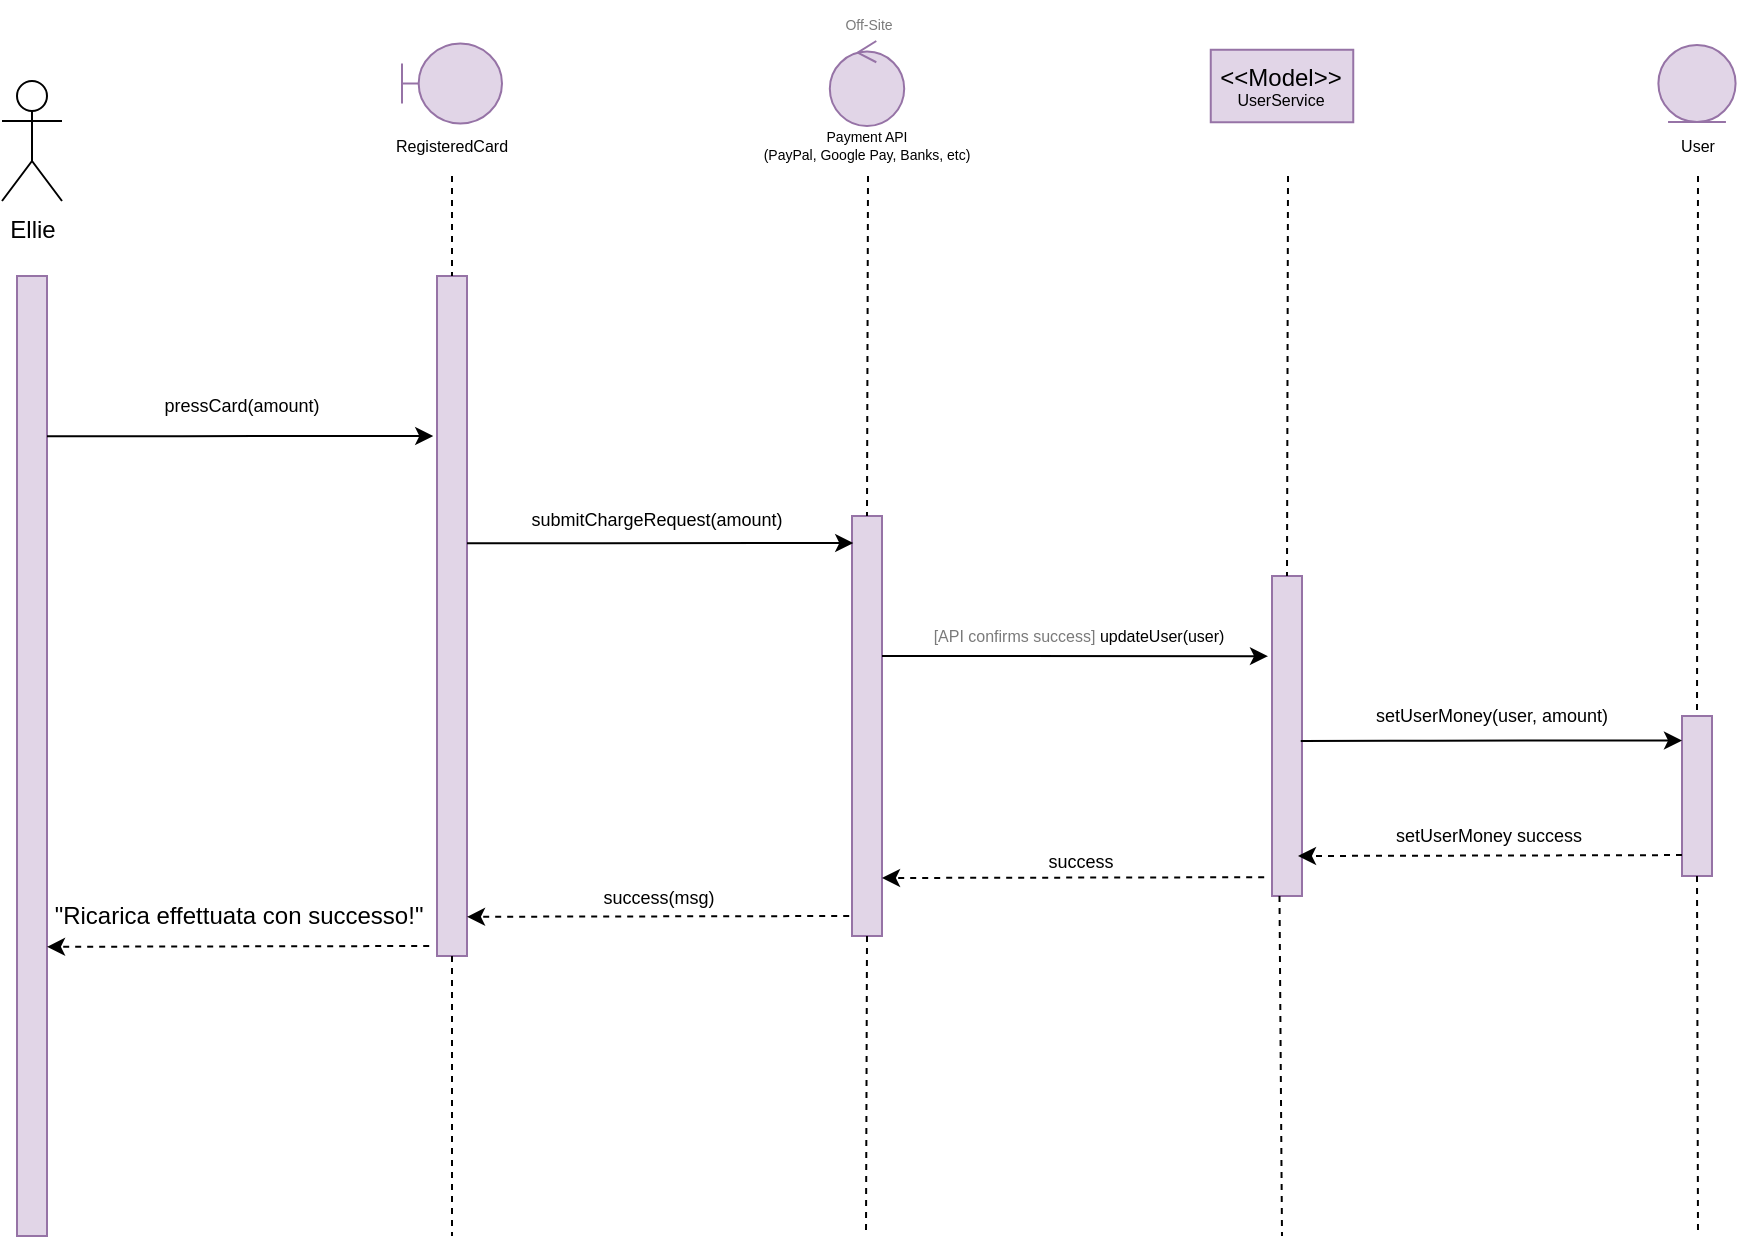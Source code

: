 <mxfile version="15.6.8" type="device"><diagram id="WpRlc5r96wPyT1yBFLWO" name="Page-1"><mxGraphModel dx="1372" dy="717" grid="1" gridSize="10" guides="1" tooltips="1" connect="1" arrows="1" fold="1" page="1" pageScale="1" pageWidth="827" pageHeight="1169" math="0" shadow="0"><root><mxCell id="0"/><mxCell id="1" parent="0"/><mxCell id="WPhjHyZeCxfKg7nktDVD-49" value="Ellie" style="shape=umlActor;verticalLabelPosition=bottom;verticalAlign=top;html=1;outlineConnect=0;" vertex="1" parent="1"><mxGeometry x="720" y="517.5" width="30" height="60" as="geometry"/></mxCell><mxCell id="WPhjHyZeCxfKg7nktDVD-50" value="" style="rounded=0;whiteSpace=wrap;html=1;fillColor=#e1d5e7;strokeColor=#9673a6;" vertex="1" parent="1"><mxGeometry x="727.5" y="615" width="15" height="480" as="geometry"/></mxCell><mxCell id="WPhjHyZeCxfKg7nktDVD-51" value="" style="rounded=0;whiteSpace=wrap;html=1;fillColor=#e1d5e7;strokeColor=#9673a6;" vertex="1" parent="1"><mxGeometry x="937.5" y="615" width="15" height="340" as="geometry"/></mxCell><mxCell id="WPhjHyZeCxfKg7nktDVD-52" value="" style="endArrow=none;dashed=1;html=1;rounded=0;fontSize=8;entryX=0.5;entryY=0;entryDx=0;entryDy=0;exitX=0.5;exitY=1;exitDx=0;exitDy=0;" edge="1" parent="1" target="WPhjHyZeCxfKg7nktDVD-51"><mxGeometry width="50" height="50" relative="1" as="geometry"><mxPoint x="945" y="565" as="sourcePoint"/><mxPoint x="967.5" y="625" as="targetPoint"/></mxGeometry></mxCell><mxCell id="WPhjHyZeCxfKg7nktDVD-54" value="&lt;div&gt;RegisteredCard&lt;/div&gt;" style="text;html=1;strokeColor=none;fillColor=none;align=center;verticalAlign=middle;whiteSpace=wrap;rounded=0;fontSize=8;" vertex="1" parent="1"><mxGeometry x="930" y="542.5" width="30" height="15" as="geometry"/></mxCell><mxCell id="WPhjHyZeCxfKg7nktDVD-56" value="&lt;div&gt;Payment API &lt;br&gt;&lt;/div&gt;&lt;div&gt;(PayPal, Google Pay, Banks, etc)&lt;/div&gt;" style="text;html=1;strokeColor=none;fillColor=none;align=center;verticalAlign=middle;whiteSpace=wrap;rounded=0;fontSize=7;" vertex="1" parent="1"><mxGeometry x="1093.13" y="542.5" width="118.75" height="15" as="geometry"/></mxCell><mxCell id="WPhjHyZeCxfKg7nktDVD-57" value="" style="rounded=0;whiteSpace=wrap;html=1;fillColor=#e1d5e7;strokeColor=#9673a6;" vertex="1" parent="1"><mxGeometry x="1145" y="735" width="15" height="210" as="geometry"/></mxCell><mxCell id="WPhjHyZeCxfKg7nktDVD-58" value="" style="endArrow=none;dashed=1;html=1;rounded=0;fontSize=8;entryX=0.5;entryY=0;entryDx=0;entryDy=0;" edge="1" parent="1" target="WPhjHyZeCxfKg7nktDVD-57"><mxGeometry width="50" height="50" relative="1" as="geometry"><mxPoint x="1153" y="565" as="sourcePoint"/><mxPoint x="1197.5" y="638.5" as="targetPoint"/></mxGeometry></mxCell><mxCell id="WPhjHyZeCxfKg7nktDVD-60" value="" style="rounded=0;whiteSpace=wrap;html=1;fillColor=#e1d5e7;strokeColor=#9673a6;" vertex="1" parent="1"><mxGeometry x="1355" y="765" width="15" height="160" as="geometry"/></mxCell><mxCell id="WPhjHyZeCxfKg7nktDVD-61" value="" style="endArrow=none;dashed=1;html=1;rounded=0;fontSize=8;entryX=0.5;entryY=0;entryDx=0;entryDy=0;" edge="1" parent="1" target="WPhjHyZeCxfKg7nktDVD-60"><mxGeometry width="50" height="50" relative="1" as="geometry"><mxPoint x="1363" y="565" as="sourcePoint"/><mxPoint x="1382.5" y="663.5" as="targetPoint"/></mxGeometry></mxCell><mxCell id="WPhjHyZeCxfKg7nktDVD-63" value="setUserMoney(user, amount)" style="text;html=1;strokeColor=none;fillColor=none;align=center;verticalAlign=middle;whiteSpace=wrap;rounded=0;fontSize=9;" vertex="1" parent="1"><mxGeometry x="1370" y="825" width="190" height="20" as="geometry"/></mxCell><mxCell id="WPhjHyZeCxfKg7nktDVD-65" value="" style="rounded=0;whiteSpace=wrap;html=1;fillColor=#e1d5e7;strokeColor=#9673a6;" vertex="1" parent="1"><mxGeometry x="1560" y="835" width="15" height="80" as="geometry"/></mxCell><mxCell id="WPhjHyZeCxfKg7nktDVD-66" value="" style="endArrow=none;dashed=1;html=1;rounded=0;fontSize=8;entryX=0.5;entryY=0;entryDx=0;entryDy=0;" edge="1" parent="1" target="WPhjHyZeCxfKg7nktDVD-65"><mxGeometry width="50" height="50" relative="1" as="geometry"><mxPoint x="1568" y="565" as="sourcePoint"/><mxPoint x="1494.66" y="756.25" as="targetPoint"/></mxGeometry></mxCell><mxCell id="WPhjHyZeCxfKg7nktDVD-67" value="&lt;font style=&quot;font-size: 9px&quot;&gt;setUserMoney success&lt;/font&gt;" style="text;html=1;strokeColor=none;fillColor=none;align=center;verticalAlign=middle;rounded=0;fontSize=9;" vertex="1" parent="1"><mxGeometry x="1370" y="885" width="185" height="20" as="geometry"/></mxCell><mxCell id="WPhjHyZeCxfKg7nktDVD-68" value="" style="endArrow=classic;html=1;rounded=0;dashed=1;fontSize=7;" edge="1" parent="1"><mxGeometry width="50" height="50" relative="1" as="geometry"><mxPoint x="1560" y="904.54" as="sourcePoint"/><mxPoint x="1368" y="905" as="targetPoint"/></mxGeometry></mxCell><mxCell id="WPhjHyZeCxfKg7nktDVD-69" value="" style="endArrow=none;dashed=1;html=1;rounded=0;fontSize=8;exitX=0.5;exitY=1;exitDx=0;exitDy=0;" edge="1" parent="1" source="WPhjHyZeCxfKg7nktDVD-65"><mxGeometry width="50" height="50" relative="1" as="geometry"><mxPoint x="1494.99" y="971.25" as="sourcePoint"/><mxPoint x="1568" y="1095" as="targetPoint"/></mxGeometry></mxCell><mxCell id="WPhjHyZeCxfKg7nktDVD-70" value="" style="endArrow=none;dashed=1;html=1;rounded=0;fontSize=8;exitX=0.5;exitY=1;exitDx=0;exitDy=0;" edge="1" parent="1" source="WPhjHyZeCxfKg7nktDVD-51"><mxGeometry width="50" height="50" relative="1" as="geometry"><mxPoint x="945" y="995" as="sourcePoint"/><mxPoint x="945" y="1095" as="targetPoint"/><Array as="points"/></mxGeometry></mxCell><mxCell id="WPhjHyZeCxfKg7nktDVD-71" value="User" style="text;html=1;strokeColor=none;fillColor=none;align=center;verticalAlign=middle;whiteSpace=wrap;rounded=0;fontSize=8;" vertex="1" parent="1"><mxGeometry x="1552.5" y="542.5" width="30" height="15" as="geometry"/></mxCell><mxCell id="WPhjHyZeCxfKg7nktDVD-72" value="" style="endArrow=classic;html=1;rounded=0;exitX=1;exitY=0;exitDx=0;exitDy=0;entryX=-0.125;entryY=0.121;entryDx=0;entryDy=0;entryPerimeter=0;" edge="1" parent="1"><mxGeometry width="50" height="50" relative="1" as="geometry"><mxPoint x="952.5" y="748.57" as="sourcePoint"/><mxPoint x="1145.625" y="748.5" as="targetPoint"/><Array as="points"><mxPoint x="1000" y="748.57"/><mxPoint x="1020" y="748.57"/></Array></mxGeometry></mxCell><mxCell id="WPhjHyZeCxfKg7nktDVD-73" value="&lt;div style=&quot;font-size: 9px&quot;&gt;&lt;font style=&quot;font-size: 9px&quot;&gt;submitChargeRequest(amount)&lt;/font&gt;&lt;/div&gt;" style="text;html=1;strokeColor=none;fillColor=none;align=center;verticalAlign=middle;whiteSpace=wrap;rounded=0;fontSize=9;" vertex="1" parent="1"><mxGeometry x="950" y="725" width="195" height="23.5" as="geometry"/></mxCell><mxCell id="WPhjHyZeCxfKg7nktDVD-74" value="&lt;font style=&quot;font-size: 9px&quot;&gt;success&lt;/font&gt;" style="text;html=1;strokeColor=none;fillColor=none;align=center;verticalAlign=middle;whiteSpace=wrap;rounded=0;fontSize=8;" vertex="1" parent="1"><mxGeometry x="1162.25" y="895" width="195" height="26.5" as="geometry"/></mxCell><mxCell id="WPhjHyZeCxfKg7nktDVD-75" value="" style="endArrow=classic;html=1;rounded=0;dashed=1;fontSize=7;exitX=0.073;exitY=0.293;exitDx=0;exitDy=0;exitPerimeter=0;" edge="1" parent="1"><mxGeometry width="50" height="50" relative="1" as="geometry"><mxPoint x="1351.095" y="915.605" as="sourcePoint"/><mxPoint x="1160" y="916" as="targetPoint"/></mxGeometry></mxCell><mxCell id="WPhjHyZeCxfKg7nktDVD-76" value="" style="endArrow=classic;html=1;rounded=0;entryX=-0.125;entryY=0.121;entryDx=0;entryDy=0;entryPerimeter=0;" edge="1" parent="1"><mxGeometry width="50" height="50" relative="1" as="geometry"><mxPoint x="1369.38" y="847.51" as="sourcePoint"/><mxPoint x="1560.005" y="847.26" as="targetPoint"/><Array as="points"><mxPoint x="1414.38" y="847.33"/><mxPoint x="1434.38" y="847.33"/></Array></mxGeometry></mxCell><mxCell id="WPhjHyZeCxfKg7nktDVD-77" value="" style="endArrow=none;dashed=1;html=1;rounded=0;fontSize=8;exitX=0.25;exitY=1;exitDx=0;exitDy=0;" edge="1" parent="1" source="WPhjHyZeCxfKg7nktDVD-60"><mxGeometry width="50" height="50" relative="1" as="geometry"><mxPoint x="1359.75" y="928.5" as="sourcePoint"/><mxPoint x="1360" y="1095" as="targetPoint"/></mxGeometry></mxCell><mxCell id="WPhjHyZeCxfKg7nktDVD-78" value="" style="endArrow=none;dashed=1;html=1;rounded=0;fontSize=8;exitX=0.5;exitY=1;exitDx=0;exitDy=0;" edge="1" parent="1" source="WPhjHyZeCxfKg7nktDVD-57"><mxGeometry width="50" height="50" relative="1" as="geometry"><mxPoint x="1152" y="995" as="sourcePoint"/><mxPoint x="1152" y="1095" as="targetPoint"/></mxGeometry></mxCell><mxCell id="WPhjHyZeCxfKg7nktDVD-79" value="" style="endArrow=classic;html=1;rounded=0;exitX=1;exitY=0;exitDx=0;exitDy=0;" edge="1" parent="1"><mxGeometry width="50" height="50" relative="1" as="geometry"><mxPoint x="1160" y="805.0" as="sourcePoint"/><mxPoint x="1353" y="805.07" as="targetPoint"/><Array as="points"><mxPoint x="1207.5" y="805"/><mxPoint x="1227.5" y="805"/></Array></mxGeometry></mxCell><mxCell id="WPhjHyZeCxfKg7nktDVD-80" value="&lt;font color=&quot;#7a7a7a&quot;&gt;[API confirms success] &lt;/font&gt;updateUser(user)" style="text;html=1;align=center;verticalAlign=middle;resizable=0;points=[];autosize=1;strokeColor=none;fillColor=none;fontSize=8;fontColor=#000000;" vertex="1" parent="1"><mxGeometry x="1177.5" y="785" width="160" height="20" as="geometry"/></mxCell><mxCell id="WPhjHyZeCxfKg7nktDVD-81" value="" style="endArrow=classic;html=1;rounded=0;exitX=1;exitY=0;exitDx=0;exitDy=0;entryX=-0.125;entryY=0.121;entryDx=0;entryDy=0;entryPerimeter=0;" edge="1" parent="1"><mxGeometry width="50" height="50" relative="1" as="geometry"><mxPoint x="742.5" y="695.07" as="sourcePoint"/><mxPoint x="935.625" y="695" as="targetPoint"/><Array as="points"><mxPoint x="790" y="695.07"/><mxPoint x="810" y="695.07"/></Array></mxGeometry></mxCell><mxCell id="WPhjHyZeCxfKg7nktDVD-82" value="pressCard(amount)" style="text;html=1;strokeColor=none;fillColor=none;align=center;verticalAlign=middle;whiteSpace=wrap;rounded=0;fontSize=9;" vertex="1" parent="1"><mxGeometry x="750" y="665" width="180" height="30" as="geometry"/></mxCell><mxCell id="WPhjHyZeCxfKg7nktDVD-83" value="" style="endArrow=classic;html=1;rounded=0;dashed=1;fontSize=7;exitX=0.073;exitY=0.293;exitDx=0;exitDy=0;exitPerimeter=0;" edge="1" parent="1"><mxGeometry width="50" height="50" relative="1" as="geometry"><mxPoint x="1143.595" y="934.995" as="sourcePoint"/><mxPoint x="952.5" y="935.39" as="targetPoint"/></mxGeometry></mxCell><mxCell id="WPhjHyZeCxfKg7nktDVD-84" value="&lt;font style=&quot;font-size: 9px&quot;&gt;success(msg)&lt;/font&gt;" style="text;html=1;align=center;verticalAlign=middle;resizable=0;points=[];autosize=1;strokeColor=none;fillColor=none;" vertex="1" parent="1"><mxGeometry x="1012.5" y="915" width="70" height="20" as="geometry"/></mxCell><mxCell id="WPhjHyZeCxfKg7nktDVD-85" value="" style="endArrow=classic;html=1;rounded=0;dashed=1;fontSize=7;exitX=0.073;exitY=0.293;exitDx=0;exitDy=0;exitPerimeter=0;" edge="1" parent="1"><mxGeometry width="50" height="50" relative="1" as="geometry"><mxPoint x="933.595" y="949.995" as="sourcePoint"/><mxPoint x="742.5" y="950.39" as="targetPoint"/></mxGeometry></mxCell><mxCell id="WPhjHyZeCxfKg7nktDVD-86" value="&quot;Ricarica effettuata con successo!&quot;" style="text;html=1;align=center;verticalAlign=middle;resizable=0;points=[];autosize=1;strokeColor=none;fillColor=none;" vertex="1" parent="1"><mxGeometry x="737.5" y="925" width="200" height="20" as="geometry"/></mxCell><mxCell id="WPhjHyZeCxfKg7nktDVD-87" value="&lt;font style=&quot;font-size: 7px&quot; color=&quot;#7a7a7a&quot;&gt;Off-Site&lt;/font&gt;" style="text;html=1;align=center;verticalAlign=middle;resizable=0;points=[];autosize=1;strokeColor=none;fillColor=none;" vertex="1" parent="1"><mxGeometry x="1132.5" y="477.5" width="40" height="20" as="geometry"/></mxCell><mxCell id="WPhjHyZeCxfKg7nktDVD-88" value="" style="shape=umlBoundary;whiteSpace=wrap;html=1;fillColor=#e1d5e7;strokeColor=#9673a6;" vertex="1" parent="1"><mxGeometry x="920" y="498.75" width="50" height="40" as="geometry"/></mxCell><mxCell id="WPhjHyZeCxfKg7nktDVD-89" value="" style="ellipse;shape=umlControl;whiteSpace=wrap;html=1;fillColor=#e1d5e7;strokeColor=#9673a6;" vertex="1" parent="1"><mxGeometry x="1133.91" y="497.5" width="37.19" height="42.5" as="geometry"/></mxCell><mxCell id="WPhjHyZeCxfKg7nktDVD-90" value="&lt;div&gt;&amp;lt;&amp;lt;Model&amp;gt;&amp;gt;&lt;/div&gt;&lt;div style=&quot;font-size: 8px&quot;&gt;UserService&lt;br&gt;&lt;/div&gt;" style="rounded=0;whiteSpace=wrap;html=1;fillColor=#e1d5e7;strokeColor=#9673a6;" vertex="1" parent="1"><mxGeometry x="1324.38" y="501.88" width="71.25" height="36.25" as="geometry"/></mxCell><mxCell id="WPhjHyZeCxfKg7nktDVD-91" value="" style="ellipse;shape=umlEntity;whiteSpace=wrap;html=1;fontSize=8;fillColor=#e1d5e7;strokeColor=#9673a6;" vertex="1" parent="1"><mxGeometry x="1548.2" y="499.45" width="38.59" height="38.59" as="geometry"/></mxCell></root></mxGraphModel></diagram></mxfile>